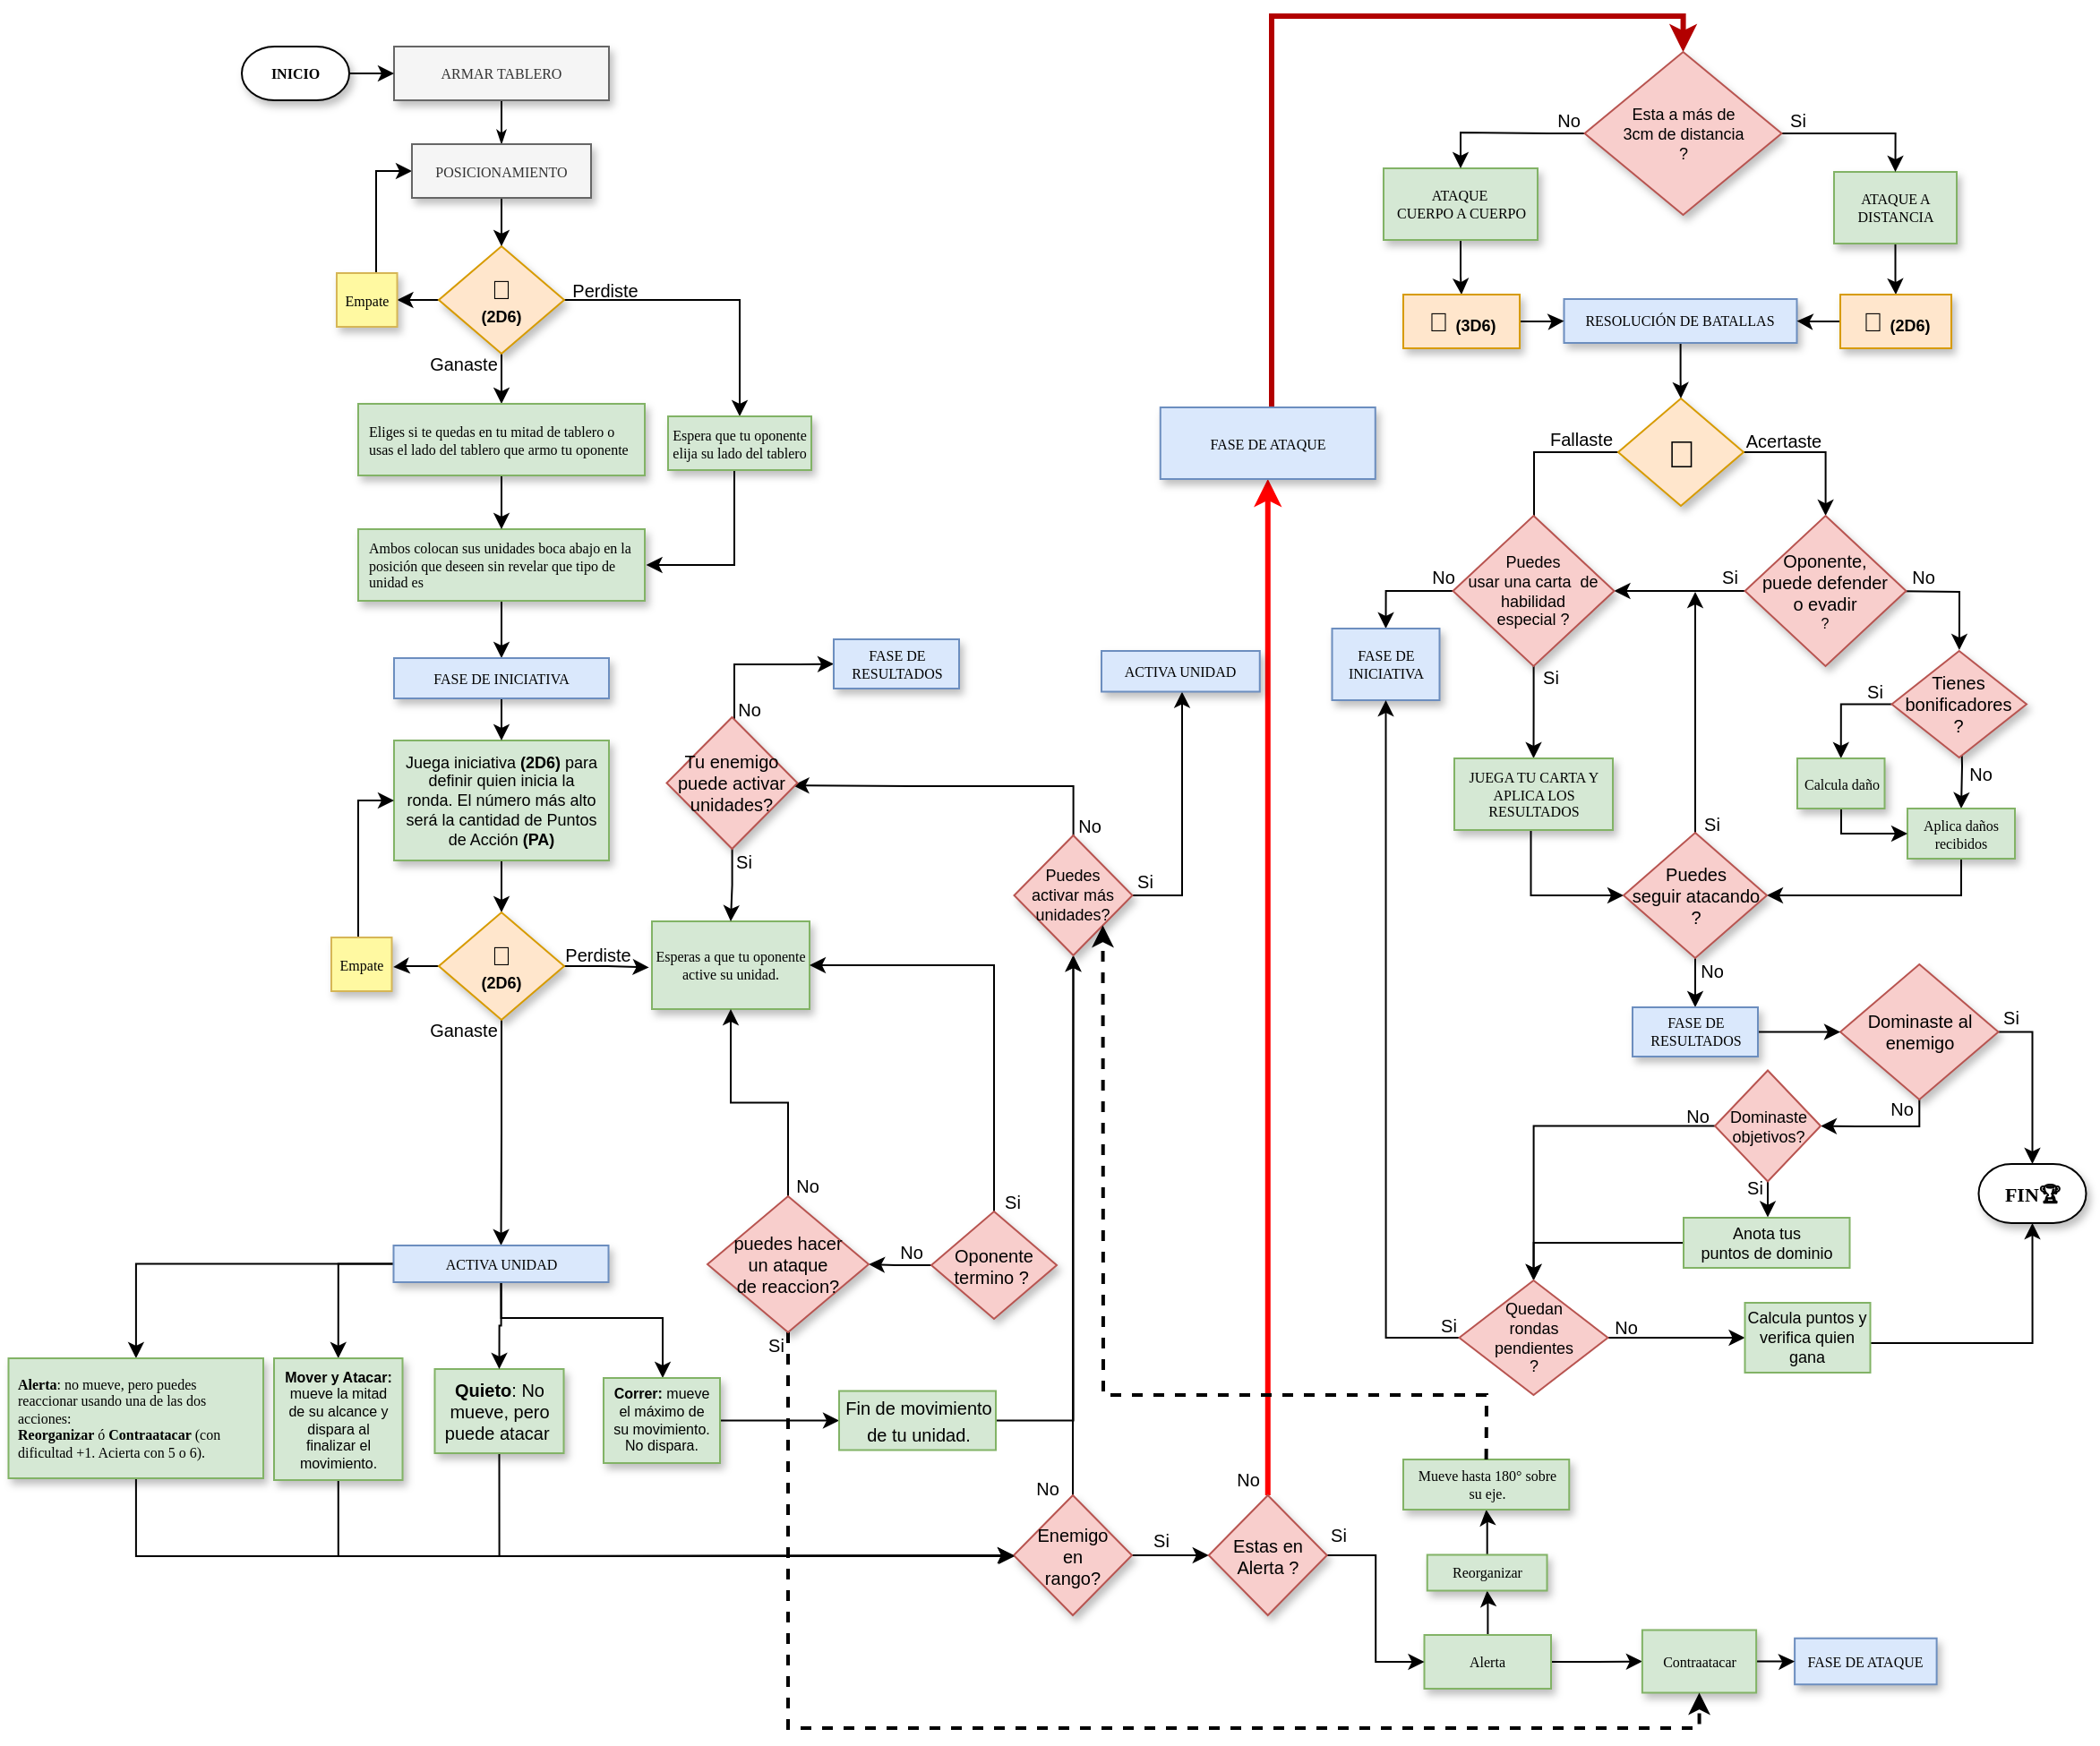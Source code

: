 <mxfile version="20.8.16" type="device"><diagram name="Page-1" id="edf60f1a-56cd-e834-aa8a-f176f3a09ee4"><mxGraphModel dx="2026" dy="487" grid="1" gridSize="10" guides="1" tooltips="1" connect="1" arrows="1" fold="1" page="1" pageScale="1" pageWidth="1100" pageHeight="850" background="none" math="0" shadow="0"><root><mxCell id="0"/><mxCell id="1" parent="0"/><mxCell id="60e70716793133e9-32" style="edgeStyle=orthogonalEdgeStyle;rounded=0;html=1;labelBackgroundColor=none;startSize=5;endArrow=classicThin;endFill=1;endSize=5;jettySize=auto;orthogonalLoop=1;strokeWidth=1;fontFamily=Verdana;fontSize=8;verticalAlign=middle;fontColor=#000000;" parent="1" source="60e70716793133e9-4" target="UdlYi7JyEkOIrpTKSbjD-137" edge="1"><mxGeometry relative="1" as="geometry"/></mxCell><mxCell id="60e70716793133e9-4" value="ARMAR TABLERO" style="rounded=0;whiteSpace=wrap;html=1;shadow=1;labelBackgroundColor=none;strokeWidth=1;fontFamily=Verdana;fontSize=8;align=center;verticalAlign=middle;fontStyle=0;fillColor=#f5f5f5;fontColor=#333333;strokeColor=#666666;" parent="1" vertex="1"><mxGeometry x="120" y="67" width="120" height="30" as="geometry"/></mxCell><mxCell id="UdlYi7JyEkOIrpTKSbjD-140" style="edgeStyle=orthogonalEdgeStyle;rounded=0;orthogonalLoop=1;jettySize=auto;html=1;entryX=1;entryY=0.5;entryDx=0;entryDy=0;fontSize=21;fontColor=#000000;" parent="1" source="60e70716793133e9-5" target="UdlYi7JyEkOIrpTKSbjD-135" edge="1"><mxGeometry relative="1" as="geometry"/></mxCell><mxCell id="W-5P4WdyrkdtYQnGNq4X-57" style="edgeStyle=orthogonalEdgeStyle;rounded=0;orthogonalLoop=1;jettySize=auto;html=1;strokeWidth=1;fontSize=9;" parent="1" source="60e70716793133e9-5" target="W-5P4WdyrkdtYQnGNq4X-56" edge="1"><mxGeometry relative="1" as="geometry"/></mxCell><mxCell id="W-5P4WdyrkdtYQnGNq4X-59" style="edgeStyle=orthogonalEdgeStyle;rounded=0;orthogonalLoop=1;jettySize=auto;html=1;strokeWidth=1;fontSize=9;" parent="1" source="60e70716793133e9-5" target="UdlYi7JyEkOIrpTKSbjD-30" edge="1"><mxGeometry relative="1" as="geometry"/></mxCell><mxCell id="60e70716793133e9-5" value="&lt;span id=&quot;docs-internal-guid-00a22da4-7fff-7933-5c5c-f020b387a3e6&quot;&gt;&lt;span style=&quot;font-family: Arial; background-color: transparent; font-variant-numeric: normal; font-variant-east-asian: normal; vertical-align: baseline;&quot;&gt;&lt;span style=&quot;font-size: 11pt;&quot;&gt;🎲&lt;/span&gt;&lt;br&gt;&lt;font style=&quot;font-size: 9px;&quot;&gt;&lt;b&gt;(2D6)&lt;/b&gt;&lt;/font&gt;&lt;br&gt;&lt;/span&gt;&lt;/span&gt;" style="rhombus;whiteSpace=wrap;html=1;rounded=0;shadow=1;labelBackgroundColor=none;strokeWidth=1;fontFamily=Verdana;fontSize=8;align=center;verticalAlign=middle;fillColor=#ffe6cc;strokeColor=#d79b00;" parent="1" vertex="1"><mxGeometry x="145" y="178.5" width="70" height="60" as="geometry"/></mxCell><mxCell id="W-5P4WdyrkdtYQnGNq4X-55" style="edgeStyle=orthogonalEdgeStyle;rounded=0;orthogonalLoop=1;jettySize=auto;html=1;entryX=0.5;entryY=0;entryDx=0;entryDy=0;strokeWidth=1;fontSize=9;" parent="1" source="60e70716793133e9-11" target="UdlYi7JyEkOIrpTKSbjD-72" edge="1"><mxGeometry relative="1" as="geometry"/></mxCell><mxCell id="60e70716793133e9-11" value="Ambos colocan sus unidades boca abajo en la posición que deseen sin revelar que tipo de unidad es" style="whiteSpace=wrap;html=1;rounded=0;shadow=1;labelBackgroundColor=none;strokeWidth=1;fontFamily=Verdana;fontSize=8;align=left;spacing=6;verticalAlign=middle;fillColor=#d5e8d4;strokeColor=#82b366;" parent="1" vertex="1"><mxGeometry x="100" y="336.5" width="160" height="40" as="geometry"/></mxCell><mxCell id="UdlYi7JyEkOIrpTKSbjD-5" style="edgeStyle=orthogonalEdgeStyle;rounded=0;orthogonalLoop=1;jettySize=auto;html=1;entryX=0.5;entryY=0;entryDx=0;entryDy=0;fontSize=15;verticalAlign=middle;fontColor=#000000;" parent="1" source="60e70716793133e9-13" target="UdlYi7JyEkOIrpTKSbjD-4" edge="1"><mxGeometry relative="1" as="geometry"/></mxCell><mxCell id="60e70716793133e9-13" value="&lt;div style=&quot;&quot;&gt;&lt;span style=&quot;background-color: initial; font-size: 9px; font-family: Arial;&quot;&gt;Juega iniciativa&amp;nbsp;&lt;/span&gt;&lt;span style=&quot;background-color: initial; font-size: 9px; font-family: Arial;&quot;&gt;&lt;b&gt;(2D6)&lt;/b&gt;&lt;/span&gt;&lt;span style=&quot;background-color: initial; font-size: 9px; font-family: Arial;&quot;&gt;&amp;nbsp;para definir quien inicia la ronda.&amp;nbsp;&lt;/span&gt;&lt;span style=&quot;background-color: initial; font-size: 9px;&quot; id=&quot;docs-internal-guid-b294e9bf-7fff-32c9-35e4-3c555b2e8010&quot;&gt;&lt;span style=&quot;font-family: Arial; background-color: transparent; font-variant-numeric: normal; font-variant-east-asian: normal; vertical-align: baseline;&quot;&gt;El número más alto será la cantidad de Puntos de Acción&amp;nbsp;&lt;/span&gt;&lt;span style=&quot;font-family: Arial; background-color: transparent; font-weight: 700; font-variant-numeric: normal; font-variant-east-asian: normal; vertical-align: baseline;&quot;&gt;(PA)&lt;/span&gt;&lt;/span&gt;&lt;br&gt;&lt;/div&gt;" style="whiteSpace=wrap;html=1;rounded=0;shadow=1;labelBackgroundColor=none;strokeWidth=1;fontFamily=Verdana;fontSize=8;align=center;verticalAlign=middle;fillColor=#d5e8d4;strokeColor=#82b366;" parent="1" vertex="1"><mxGeometry x="120" y="454.5" width="120" height="67" as="geometry"/></mxCell><mxCell id="UdlYi7JyEkOIrpTKSbjD-7" style="edgeStyle=orthogonalEdgeStyle;rounded=0;orthogonalLoop=1;jettySize=auto;html=1;fontSize=10;entryX=0.5;entryY=0;entryDx=0;entryDy=0;verticalAlign=middle;fontColor=#000000;" parent="1" source="UdlYi7JyEkOIrpTKSbjD-4" target="UdlYi7JyEkOIrpTKSbjD-8" edge="1"><mxGeometry relative="1" as="geometry"><mxPoint x="210" y="630.5" as="targetPoint"/></mxGeometry></mxCell><mxCell id="UdlYi7JyEkOIrpTKSbjD-10" style="edgeStyle=orthogonalEdgeStyle;rounded=0;orthogonalLoop=1;jettySize=auto;html=1;entryX=-0.019;entryY=0.525;entryDx=0;entryDy=0;entryPerimeter=0;fontSize=10;verticalAlign=middle;fontColor=#000000;" parent="1" source="UdlYi7JyEkOIrpTKSbjD-4" target="UdlYi7JyEkOIrpTKSbjD-9" edge="1"><mxGeometry relative="1" as="geometry"/></mxCell><mxCell id="UdlYi7JyEkOIrpTKSbjD-144" style="edgeStyle=orthogonalEdgeStyle;rounded=0;orthogonalLoop=1;jettySize=auto;html=1;entryX=1.025;entryY=0.55;entryDx=0;entryDy=0;entryPerimeter=0;fontSize=21;fontColor=#000000;" parent="1" source="UdlYi7JyEkOIrpTKSbjD-4" target="UdlYi7JyEkOIrpTKSbjD-143" edge="1"><mxGeometry relative="1" as="geometry"/></mxCell><mxCell id="UdlYi7JyEkOIrpTKSbjD-4" value="&lt;span id=&quot;docs-internal-guid-00a22da4-7fff-7933-5c5c-f020b387a3e6&quot;&gt;&lt;span style=&quot;font-family: Arial; background-color: transparent; font-variant-numeric: normal; font-variant-east-asian: normal; vertical-align: baseline;&quot;&gt;&lt;span style=&quot;font-size: 11pt;&quot;&gt;🎲&lt;/span&gt;&lt;br&gt;&lt;font style=&quot;font-size: 9px;&quot;&gt;&lt;b&gt;(2D6)&lt;/b&gt;&lt;/font&gt;&lt;br&gt;&lt;/span&gt;&lt;/span&gt;" style="rhombus;whiteSpace=wrap;html=1;rounded=0;shadow=1;labelBackgroundColor=none;strokeWidth=1;fontFamily=Verdana;fontSize=8;align=center;verticalAlign=middle;fillColor=#ffe6cc;strokeColor=#d79b00;" parent="1" vertex="1"><mxGeometry x="145" y="550.5" width="70" height="60" as="geometry"/></mxCell><mxCell id="W-5P4WdyrkdtYQnGNq4X-66" style="edgeStyle=orthogonalEdgeStyle;rounded=0;orthogonalLoop=1;jettySize=auto;html=1;entryX=0;entryY=0.5;entryDx=0;entryDy=0;strokeWidth=1;fontSize=9;exitX=0.5;exitY=1;exitDx=0;exitDy=0;" parent="1" source="UdlYi7JyEkOIrpTKSbjD-6" target="UdlYi7JyEkOIrpTKSbjD-24" edge="1"><mxGeometry relative="1" as="geometry"><Array as="points"><mxPoint x="169" y="910"/><mxPoint x="520" y="910"/></Array></mxGeometry></mxCell><mxCell id="UdlYi7JyEkOIrpTKSbjD-6" value="&lt;span style=&quot;font-size: 10px;&quot; id=&quot;docs-internal-guid-9e6bb621-7fff-a590-13de-e80916ac341c&quot;&gt;&lt;span style=&quot;background-color: transparent; font-family: Arial;&quot;&gt;&lt;b&gt;Quieto&lt;/b&gt;: No mueve, pero puede atacar&amp;nbsp;&lt;br&gt;&lt;/span&gt;&lt;/span&gt;" style="whiteSpace=wrap;html=1;rounded=0;shadow=1;labelBackgroundColor=none;strokeWidth=1;fontFamily=Verdana;fontSize=8;align=center;spacing=6;verticalAlign=middle;fillColor=#d5e8d4;strokeColor=#82b366;" parent="1" vertex="1"><mxGeometry x="142.75" y="805.5" width="72" height="47" as="geometry"/></mxCell><mxCell id="W-5P4WdyrkdtYQnGNq4X-4" style="edgeStyle=orthogonalEdgeStyle;rounded=0;orthogonalLoop=1;jettySize=auto;html=1;entryX=0.5;entryY=0;entryDx=0;entryDy=0;exitX=0;exitY=0.5;exitDx=0;exitDy=0;" parent="1" source="UdlYi7JyEkOIrpTKSbjD-8" target="W-5P4WdyrkdtYQnGNq4X-2" edge="1"><mxGeometry relative="1" as="geometry"><Array as="points"><mxPoint x="88.75" y="746.5"/></Array></mxGeometry></mxCell><mxCell id="W-5P4WdyrkdtYQnGNq4X-51" style="edgeStyle=orthogonalEdgeStyle;rounded=0;orthogonalLoop=1;jettySize=auto;html=1;strokeWidth=1;fontSize=9;entryX=0.5;entryY=0;entryDx=0;entryDy=0;exitX=0.5;exitY=1;exitDx=0;exitDy=0;" parent="1" source="UdlYi7JyEkOIrpTKSbjD-8" target="W-5P4WdyrkdtYQnGNq4X-3" edge="1"><mxGeometry relative="1" as="geometry"><Array as="points"><mxPoint x="180" y="777"/><mxPoint x="270" y="777"/><mxPoint x="270" y="811"/></Array></mxGeometry></mxCell><mxCell id="UhXcMnOYypPWpLUyw8j5-2" style="edgeStyle=orthogonalEdgeStyle;rounded=0;orthogonalLoop=1;jettySize=auto;html=1;" edge="1" parent="1" source="UdlYi7JyEkOIrpTKSbjD-8" target="UhXcMnOYypPWpLUyw8j5-1"><mxGeometry relative="1" as="geometry"/></mxCell><mxCell id="UhXcMnOYypPWpLUyw8j5-54" style="edgeStyle=orthogonalEdgeStyle;rounded=0;orthogonalLoop=1;jettySize=auto;html=1;entryX=0.5;entryY=0;entryDx=0;entryDy=0;shadow=0;strokeColor=#000000;strokeWidth=1;startArrow=none;startFill=0;endArrow=classic;endFill=1;" edge="1" parent="1" source="UdlYi7JyEkOIrpTKSbjD-8" target="UdlYi7JyEkOIrpTKSbjD-6"><mxGeometry relative="1" as="geometry"/></mxCell><mxCell id="UdlYi7JyEkOIrpTKSbjD-8" value="ACTIVA UNIDAD" style="whiteSpace=wrap;html=1;rounded=0;shadow=1;labelBackgroundColor=none;strokeWidth=1;fontFamily=Verdana;fontSize=8;align=center;verticalAlign=middle;fillColor=#dae8fc;strokeColor=#6c8ebf;" parent="1" vertex="1"><mxGeometry x="119.75" y="736.5" width="120" height="20.5" as="geometry"/></mxCell><mxCell id="UdlYi7JyEkOIrpTKSbjD-9" value="Esperas a que tu oponente active su unidad." style="whiteSpace=wrap;html=1;rounded=0;shadow=1;labelBackgroundColor=none;strokeWidth=1;fontFamily=Verdana;fontSize=8;align=center;verticalAlign=middle;fillColor=#d5e8d4;strokeColor=#82b366;" parent="1" vertex="1"><mxGeometry x="264" y="555.5" width="88" height="49" as="geometry"/></mxCell><mxCell id="UhXcMnOYypPWpLUyw8j5-24" style="edgeStyle=orthogonalEdgeStyle;rounded=0;orthogonalLoop=1;jettySize=auto;html=1;entryX=1;entryY=0.5;entryDx=0;entryDy=0;" edge="1" parent="1" source="UdlYi7JyEkOIrpTKSbjD-12" target="UhXcMnOYypPWpLUyw8j5-28"><mxGeometry relative="1" as="geometry"><mxPoint x="388.75" y="748" as="targetPoint"/></mxGeometry></mxCell><mxCell id="UhXcMnOYypPWpLUyw8j5-31" style="edgeStyle=orthogonalEdgeStyle;rounded=0;orthogonalLoop=1;jettySize=auto;html=1;entryX=1;entryY=0.5;entryDx=0;entryDy=0;" edge="1" parent="1" source="UdlYi7JyEkOIrpTKSbjD-12" target="UdlYi7JyEkOIrpTKSbjD-9"><mxGeometry relative="1" as="geometry"><Array as="points"><mxPoint x="455" y="580"/></Array></mxGeometry></mxCell><mxCell id="UdlYi7JyEkOIrpTKSbjD-12" value="&lt;span id=&quot;docs-internal-guid-00a22da4-7fff-7933-5c5c-f020b387a3e6&quot;&gt;&lt;span style=&quot;font-family: Arial; background-color: transparent; font-variant-numeric: normal; font-variant-east-asian: normal; vertical-align: baseline;&quot;&gt;&lt;font style=&quot;font-size: 10px;&quot;&gt;Oponente termino ?&amp;nbsp;&lt;/font&gt;&lt;br&gt;&lt;/span&gt;&lt;/span&gt;" style="rhombus;whiteSpace=wrap;html=1;rounded=0;shadow=1;labelBackgroundColor=none;strokeWidth=1;fontFamily=Verdana;fontSize=8;align=center;verticalAlign=middle;fillColor=#f8cecc;strokeColor=#b85450;" parent="1" vertex="1"><mxGeometry x="420" y="717.5" width="70" height="60" as="geometry"/></mxCell><mxCell id="UdlYi7JyEkOIrpTKSbjD-16" value="Si" style="text;html=1;strokeColor=none;fillColor=none;align=center;verticalAlign=middle;whiteSpace=wrap;rounded=0;fontSize=10;fontColor=#000000;" parent="1" vertex="1"><mxGeometry x="456" y="701.75" width="19" height="20.5" as="geometry"/></mxCell><mxCell id="UdlYi7JyEkOIrpTKSbjD-116" style="edgeStyle=orthogonalEdgeStyle;rounded=0;orthogonalLoop=1;jettySize=auto;html=1;entryX=0.5;entryY=0;entryDx=0;entryDy=0;fontSize=21;fontColor=#000000;" parent="1" source="UdlYi7JyEkOIrpTKSbjD-18" target="UdlYi7JyEkOIrpTKSbjD-114" edge="1"><mxGeometry relative="1" as="geometry"/></mxCell><mxCell id="UdlYi7JyEkOIrpTKSbjD-18" value="ATAQUE A DISTANCIA" style="whiteSpace=wrap;html=1;rounded=0;shadow=1;labelBackgroundColor=none;strokeWidth=1;fontFamily=Verdana;fontSize=8;align=center;verticalAlign=middle;fillColor=#d5e8d4;strokeColor=#82b366;" parent="1" vertex="1"><mxGeometry x="924" y="137" width="68.5" height="40" as="geometry"/></mxCell><mxCell id="UdlYi7JyEkOIrpTKSbjD-115" style="edgeStyle=orthogonalEdgeStyle;rounded=0;orthogonalLoop=1;jettySize=auto;html=1;entryX=0.5;entryY=0;entryDx=0;entryDy=0;fontSize=21;fontColor=#000000;" parent="1" source="UdlYi7JyEkOIrpTKSbjD-22" target="UdlYi7JyEkOIrpTKSbjD-113" edge="1"><mxGeometry relative="1" as="geometry"/></mxCell><mxCell id="UdlYi7JyEkOIrpTKSbjD-22" value="ATAQUE&amp;nbsp;&lt;br&gt;CUERPO A CUERPO" style="whiteSpace=wrap;html=1;rounded=0;shadow=1;labelBackgroundColor=none;strokeWidth=1;fontFamily=Verdana;fontSize=8;align=center;verticalAlign=middle;fillColor=#d5e8d4;strokeColor=#82b366;" parent="1" vertex="1"><mxGeometry x="672.5" y="135" width="86" height="40" as="geometry"/></mxCell><mxCell id="W-5P4WdyrkdtYQnGNq4X-61" style="edgeStyle=orthogonalEdgeStyle;rounded=0;orthogonalLoop=1;jettySize=auto;html=1;entryX=0.5;entryY=1;entryDx=0;entryDy=0;strokeWidth=3;fontSize=9;strokeColor=#FF0000;" parent="1" source="UhXcMnOYypPWpLUyw8j5-5" target="UdlYi7JyEkOIrpTKSbjD-49" edge="1"><mxGeometry relative="1" as="geometry"/></mxCell><mxCell id="W-5P4WdyrkdtYQnGNq4X-81" style="edgeStyle=orthogonalEdgeStyle;rounded=0;orthogonalLoop=1;jettySize=auto;html=1;entryX=0.5;entryY=1;entryDx=0;entryDy=0;strokeWidth=1;fontSize=9;" parent="1" source="UdlYi7JyEkOIrpTKSbjD-24" target="W-5P4WdyrkdtYQnGNq4X-69" edge="1"><mxGeometry relative="1" as="geometry"/></mxCell><mxCell id="UhXcMnOYypPWpLUyw8j5-37" style="edgeStyle=orthogonalEdgeStyle;rounded=0;orthogonalLoop=1;jettySize=auto;html=1;entryX=0;entryY=0.5;entryDx=0;entryDy=0;" edge="1" parent="1" source="UdlYi7JyEkOIrpTKSbjD-24" target="UhXcMnOYypPWpLUyw8j5-5"><mxGeometry relative="1" as="geometry"/></mxCell><mxCell id="UdlYi7JyEkOIrpTKSbjD-24" value="&lt;span id=&quot;docs-internal-guid-00a22da4-7fff-7933-5c5c-f020b387a3e6&quot;&gt;&lt;span style=&quot;font-family: Arial; background-color: transparent; font-variant-numeric: normal; font-variant-east-asian: normal; vertical-align: baseline;&quot;&gt;&lt;span style=&quot;font-size: 10px;&quot;&gt;Enemigo&lt;br&gt;en &lt;br&gt;rango?&lt;/span&gt;&lt;br&gt;&lt;/span&gt;&lt;/span&gt;" style="rhombus;whiteSpace=wrap;html=1;rounded=0;shadow=1;labelBackgroundColor=none;strokeWidth=1;fontFamily=Verdana;fontSize=8;align=center;verticalAlign=middle;fillColor=#f8cecc;strokeColor=#b85450;" parent="1" vertex="1"><mxGeometry x="466" y="876" width="66" height="67" as="geometry"/></mxCell><mxCell id="UdlYi7JyEkOIrpTKSbjD-28" value="Ganaste" style="text;html=1;strokeColor=none;fillColor=none;align=center;verticalAlign=middle;whiteSpace=wrap;rounded=0;fontSize=10;fontColor=#000000;" parent="1" vertex="1"><mxGeometry x="150" y="228.5" width="18" height="30" as="geometry"/></mxCell><mxCell id="UdlYi7JyEkOIrpTKSbjD-29" value="Perdiste" style="text;html=1;strokeColor=none;fillColor=none;align=center;verticalAlign=middle;whiteSpace=wrap;rounded=0;fontSize=10;fontColor=#000000;" parent="1" vertex="1"><mxGeometry x="225" y="558.5" width="18" height="30" as="geometry"/></mxCell><mxCell id="UdlYi7JyEkOIrpTKSbjD-32" style="edgeStyle=orthogonalEdgeStyle;rounded=0;orthogonalLoop=1;jettySize=auto;html=1;entryX=1.005;entryY=0.5;entryDx=0;entryDy=0;entryPerimeter=0;fontSize=10;fontColor=#000000;" parent="1" source="UdlYi7JyEkOIrpTKSbjD-30" target="60e70716793133e9-11" edge="1"><mxGeometry relative="1" as="geometry"><Array as="points"><mxPoint x="310" y="357"/></Array></mxGeometry></mxCell><mxCell id="UdlYi7JyEkOIrpTKSbjD-30" value="Espera que tu oponente elija su lado del tablero" style="rounded=0;whiteSpace=wrap;html=1;shadow=1;labelBackgroundColor=none;strokeWidth=1;fontFamily=Verdana;fontSize=8;align=center;verticalAlign=middle;fillColor=#d5e8d4;strokeColor=#82b366;" parent="1" vertex="1"><mxGeometry x="273" y="273.5" width="80" height="30" as="geometry"/></mxCell><mxCell id="UdlYi7JyEkOIrpTKSbjD-42" value="Ganaste" style="text;html=1;strokeColor=none;fillColor=none;align=center;verticalAlign=middle;whiteSpace=wrap;rounded=0;fontSize=10;fontColor=#000000;" parent="1" vertex="1"><mxGeometry x="150" y="600.5" width="18" height="30" as="geometry"/></mxCell><mxCell id="W-5P4WdyrkdtYQnGNq4X-78" style="edgeStyle=orthogonalEdgeStyle;rounded=0;orthogonalLoop=1;jettySize=auto;html=1;entryX=0.5;entryY=0;entryDx=0;entryDy=0;strokeWidth=3;fontSize=9;fillColor=#e51400;strokeColor=#B20000;" parent="1" source="UdlYi7JyEkOIrpTKSbjD-49" target="UdlYi7JyEkOIrpTKSbjD-53" edge="1"><mxGeometry relative="1" as="geometry"><Array as="points"><mxPoint x="610" y="50"/><mxPoint x="840" y="50"/></Array></mxGeometry></mxCell><mxCell id="UdlYi7JyEkOIrpTKSbjD-49" value="FASE DE ATAQUE" style="whiteSpace=wrap;html=1;rounded=0;shadow=1;labelBackgroundColor=none;strokeWidth=1;fontFamily=Verdana;fontSize=8;align=center;verticalAlign=middle;fillColor=#dae8fc;strokeColor=#6c8ebf;" parent="1" vertex="1"><mxGeometry x="547.88" y="268.5" width="120" height="40" as="geometry"/></mxCell><mxCell id="UdlYi7JyEkOIrpTKSbjD-50" value="&lt;font style=&quot;font-size: 11px;&quot;&gt;&lt;font style=&quot;font-size: 11px;&quot;&gt;FIN&lt;/font&gt;&lt;span style=&quot;background-color: transparent; font-family: &amp;quot;Helvetica Neue&amp;quot;, Helvetica, Arial, sans-serif; text-align: start;&quot;&gt;🏆&lt;/span&gt;&lt;/font&gt;" style="strokeWidth=1;html=1;shape=mxgraph.flowchart.terminator;whiteSpace=wrap;rounded=0;shadow=1;labelBackgroundColor=none;fontFamily=Verdana;fontSize=8;align=center;verticalAlign=middle;fontStyle=1" parent="1" vertex="1"><mxGeometry x="1004.75" y="691" width="60" height="33" as="geometry"/></mxCell><mxCell id="UdlYi7JyEkOIrpTKSbjD-58" style="edgeStyle=orthogonalEdgeStyle;rounded=0;orthogonalLoop=1;jettySize=auto;html=1;entryX=0.5;entryY=0;entryDx=0;entryDy=0;fontSize=10;fontColor=#000000;" parent="1" source="UdlYi7JyEkOIrpTKSbjD-53" target="UdlYi7JyEkOIrpTKSbjD-22" edge="1"><mxGeometry relative="1" as="geometry"/></mxCell><mxCell id="UdlYi7JyEkOIrpTKSbjD-59" style="edgeStyle=orthogonalEdgeStyle;rounded=0;orthogonalLoop=1;jettySize=auto;html=1;entryX=0.5;entryY=0;entryDx=0;entryDy=0;fontSize=10;fontColor=#000000;" parent="1" source="UdlYi7JyEkOIrpTKSbjD-53" target="UdlYi7JyEkOIrpTKSbjD-18" edge="1"><mxGeometry relative="1" as="geometry"/></mxCell><mxCell id="UdlYi7JyEkOIrpTKSbjD-53" value="&lt;span style=&quot;font-size: 9px;&quot; id=&quot;docs-internal-guid-00a22da4-7fff-7933-5c5c-f020b387a3e6&quot;&gt;&lt;span style=&quot;font-family: Arial; background-color: transparent; font-variant-numeric: normal; font-variant-east-asian: normal; vertical-align: baseline;&quot;&gt;&lt;span style=&quot;&quot;&gt;Esta a más de &lt;br&gt;3cm de distancia&lt;br&gt;&lt;/span&gt;?&lt;br&gt;&lt;/span&gt;&lt;/span&gt;" style="rhombus;whiteSpace=wrap;html=1;rounded=0;shadow=1;labelBackgroundColor=none;strokeWidth=1;fontFamily=Verdana;fontSize=8;align=center;verticalAlign=middle;fillColor=#f8cecc;strokeColor=#b85450;" parent="1" vertex="1"><mxGeometry x="784.75" y="70" width="110" height="91" as="geometry"/></mxCell><mxCell id="UdlYi7JyEkOIrpTKSbjD-108" style="edgeStyle=orthogonalEdgeStyle;rounded=0;orthogonalLoop=1;jettySize=auto;html=1;fontSize=10;fontColor=#000000;" parent="1" source="UdlYi7JyEkOIrpTKSbjD-60" target="UdlYi7JyEkOIrpTKSbjD-62" edge="1"><mxGeometry relative="1" as="geometry"/></mxCell><mxCell id="UdlYi7JyEkOIrpTKSbjD-120" style="edgeStyle=orthogonalEdgeStyle;rounded=0;orthogonalLoop=1;jettySize=auto;html=1;entryX=0.5;entryY=0;entryDx=0;entryDy=0;fontSize=21;fontColor=#000000;" parent="1" source="UdlYi7JyEkOIrpTKSbjD-60" target="UdlYi7JyEkOIrpTKSbjD-68" edge="1"><mxGeometry relative="1" as="geometry"><Array as="points"><mxPoint x="756.5" y="293.5"/><mxPoint x="756.5" y="338.5"/></Array></mxGeometry></mxCell><mxCell id="UdlYi7JyEkOIrpTKSbjD-60" value="&lt;span id=&quot;docs-internal-guid-00a22da4-7fff-7933-5c5c-f020b387a3e6&quot;&gt;&lt;span style=&quot;font-family: Arial; background-color: transparent; font-variant-numeric: normal; font-variant-east-asian: normal; vertical-align: baseline;&quot;&gt;&lt;font style=&quot;font-size: 21px;&quot;&gt;🎲&lt;/font&gt;&lt;br&gt;&lt;/span&gt;&lt;/span&gt;" style="rhombus;whiteSpace=wrap;html=1;rounded=0;shadow=1;labelBackgroundColor=none;strokeWidth=1;fontFamily=Verdana;fontSize=8;align=center;verticalAlign=middle;fillColor=#ffe6cc;strokeColor=#d79b00;" parent="1" vertex="1"><mxGeometry x="803.5" y="263.5" width="70" height="60" as="geometry"/></mxCell><mxCell id="UdlYi7JyEkOIrpTKSbjD-93" style="edgeStyle=orthogonalEdgeStyle;rounded=0;orthogonalLoop=1;jettySize=auto;html=1;fontSize=10;fontColor=#000000;" parent="1" source="UdlYi7JyEkOIrpTKSbjD-62" target="UdlYi7JyEkOIrpTKSbjD-68" edge="1"><mxGeometry relative="1" as="geometry"/></mxCell><mxCell id="UdlYi7JyEkOIrpTKSbjD-126" style="edgeStyle=orthogonalEdgeStyle;rounded=0;orthogonalLoop=1;jettySize=auto;html=1;entryX=0.501;entryY=-0.008;entryDx=0;entryDy=0;entryPerimeter=0;fontSize=21;fontColor=#000000;" parent="1" target="UdlYi7JyEkOIrpTKSbjD-121" edge="1"><mxGeometry relative="1" as="geometry"><mxPoint x="951.25" y="371.0" as="sourcePoint"/></mxGeometry></mxCell><mxCell id="UdlYi7JyEkOIrpTKSbjD-62" value="&lt;span id=&quot;docs-internal-guid-00a22da4-7fff-7933-5c5c-f020b387a3e6&quot;&gt;&lt;span style=&quot;font-family: Arial; background-color: transparent; font-variant-numeric: normal; font-variant-east-asian: normal; vertical-align: baseline;&quot;&gt;&lt;font size=&quot;1&quot;&gt;Oponente,&lt;br&gt;puede defender &lt;br&gt;o evadir&lt;br&gt;&lt;/font&gt;?&lt;br&gt;&lt;/span&gt;&lt;/span&gt;" style="rhombus;whiteSpace=wrap;html=1;rounded=0;shadow=1;labelBackgroundColor=none;strokeWidth=1;fontFamily=Verdana;fontSize=8;align=center;verticalAlign=middle;fillColor=#f8cecc;strokeColor=#b85450;" parent="1" vertex="1"><mxGeometry x="874.25" y="329" width="90" height="84" as="geometry"/></mxCell><mxCell id="UdlYi7JyEkOIrpTKSbjD-64" value="Acertaste" style="text;html=1;strokeColor=none;fillColor=none;align=center;verticalAlign=middle;whiteSpace=wrap;rounded=0;fontSize=10;fontColor=#000000;" parent="1" vertex="1"><mxGeometry x="874.5" y="282.5" width="42" height="9" as="geometry"/></mxCell><mxCell id="UdlYi7JyEkOIrpTKSbjD-65" value="Perdiste" style="text;html=1;strokeColor=none;fillColor=none;align=center;verticalAlign=middle;whiteSpace=wrap;rounded=0;fontSize=10;fontColor=#000000;" parent="1" vertex="1"><mxGeometry x="229" y="187.5" width="18" height="30" as="geometry"/></mxCell><mxCell id="UdlYi7JyEkOIrpTKSbjD-66" value="Fallaste" style="text;html=1;strokeColor=none;fillColor=none;align=center;verticalAlign=middle;whiteSpace=wrap;rounded=0;fontSize=10;fontColor=#000000;" parent="1" vertex="1"><mxGeometry x="762.25" y="279.5" width="42" height="13" as="geometry"/></mxCell><mxCell id="UdlYi7JyEkOIrpTKSbjD-100" style="edgeStyle=orthogonalEdgeStyle;rounded=0;orthogonalLoop=1;jettySize=auto;html=1;entryX=0.5;entryY=0;entryDx=0;entryDy=0;fontSize=10;fontColor=#000000;" parent="1" source="UdlYi7JyEkOIrpTKSbjD-68" target="UdlYi7JyEkOIrpTKSbjD-77" edge="1"><mxGeometry relative="1" as="geometry"/></mxCell><mxCell id="W-5P4WdyrkdtYQnGNq4X-39" style="edgeStyle=orthogonalEdgeStyle;rounded=0;orthogonalLoop=1;jettySize=auto;html=1;strokeWidth=1;fontSize=9;" parent="1" source="UdlYi7JyEkOIrpTKSbjD-68" target="UdlYi7JyEkOIrpTKSbjD-78" edge="1"><mxGeometry relative="1" as="geometry"/></mxCell><mxCell id="UdlYi7JyEkOIrpTKSbjD-68" value="&lt;span id=&quot;docs-internal-guid-00a22da4-7fff-7933-5c5c-f020b387a3e6&quot;&gt;&lt;span style=&quot;font-family: Arial; background-color: transparent; font-variant-numeric: normal; font-variant-east-asian: normal; vertical-align: baseline; font-size: 9px;&quot;&gt;&lt;font style=&quot;font-size: 9px;&quot;&gt;Puedes &lt;br&gt;usar una carta&amp;nbsp; de habilidad &lt;br&gt;especial ?&lt;/font&gt;&lt;br&gt;&lt;/span&gt;&lt;/span&gt;" style="rhombus;whiteSpace=wrap;html=1;rounded=0;shadow=1;labelBackgroundColor=none;strokeWidth=1;fontFamily=Verdana;fontSize=8;align=center;verticalAlign=middle;fillColor=#f8cecc;strokeColor=#b85450;" parent="1" vertex="1"><mxGeometry x="711.25" y="329" width="90" height="84" as="geometry"/></mxCell><mxCell id="UdlYi7JyEkOIrpTKSbjD-75" style="edgeStyle=orthogonalEdgeStyle;rounded=0;orthogonalLoop=1;jettySize=auto;html=1;entryX=0.5;entryY=0;entryDx=0;entryDy=0;fontSize=10;fontColor=#000000;" parent="1" source="UdlYi7JyEkOIrpTKSbjD-72" target="60e70716793133e9-13" edge="1"><mxGeometry relative="1" as="geometry"/></mxCell><mxCell id="UdlYi7JyEkOIrpTKSbjD-72" value="FASE DE INICIATIVA" style="whiteSpace=wrap;html=1;rounded=0;shadow=1;labelBackgroundColor=none;strokeWidth=1;fontFamily=Verdana;fontSize=8;align=center;verticalAlign=middle;fillColor=#dae8fc;strokeColor=#6c8ebf;" parent="1" vertex="1"><mxGeometry x="120" y="408.5" width="120" height="22.5" as="geometry"/></mxCell><mxCell id="UdlYi7JyEkOIrpTKSbjD-77" value="FASE DE INICIATIVA" style="whiteSpace=wrap;html=1;rounded=0;shadow=1;labelBackgroundColor=none;strokeWidth=1;fontFamily=Verdana;fontSize=8;align=center;verticalAlign=middle;fillColor=#dae8fc;strokeColor=#6c8ebf;" parent="1" vertex="1"><mxGeometry x="643.75" y="392" width="60" height="40" as="geometry"/></mxCell><mxCell id="W-5P4WdyrkdtYQnGNq4X-40" style="edgeStyle=orthogonalEdgeStyle;rounded=0;orthogonalLoop=1;jettySize=auto;html=1;entryX=0;entryY=0.5;entryDx=0;entryDy=0;strokeWidth=1;fontSize=9;" parent="1" source="UdlYi7JyEkOIrpTKSbjD-78" target="UdlYi7JyEkOIrpTKSbjD-156" edge="1"><mxGeometry relative="1" as="geometry"><Array as="points"><mxPoint x="754.75" y="541"/></Array></mxGeometry></mxCell><mxCell id="UdlYi7JyEkOIrpTKSbjD-78" value="JUEGA TU CARTA Y APLICA LOS RESULTADOS" style="whiteSpace=wrap;html=1;rounded=0;shadow=1;labelBackgroundColor=none;strokeWidth=1;fontFamily=Verdana;fontSize=8;align=center;verticalAlign=middle;fillColor=#d5e8d4;strokeColor=#82b366;" parent="1" vertex="1"><mxGeometry x="712" y="464.5" width="88.5" height="40" as="geometry"/></mxCell><mxCell id="UdlYi7JyEkOIrpTKSbjD-89" value="No" style="text;html=1;strokeColor=none;fillColor=none;align=center;verticalAlign=middle;whiteSpace=wrap;rounded=0;fontSize=10;fontColor=#000000;" parent="1" vertex="1"><mxGeometry x="965.25" y="358" width="18" height="10" as="geometry"/></mxCell><mxCell id="UdlYi7JyEkOIrpTKSbjD-90" value="Si" style="text;html=1;strokeColor=none;fillColor=none;align=center;verticalAlign=middle;whiteSpace=wrap;rounded=0;fontSize=10;fontColor=#000000;" parent="1" vertex="1"><mxGeometry x="857.25" y="358" width="18" height="10" as="geometry"/></mxCell><mxCell id="UdlYi7JyEkOIrpTKSbjD-97" value="Si" style="text;html=1;strokeColor=none;fillColor=none;align=center;verticalAlign=middle;whiteSpace=wrap;rounded=0;fontSize=10;fontColor=#000000;" parent="1" vertex="1"><mxGeometry x="756.5" y="414" width="18" height="10" as="geometry"/></mxCell><mxCell id="UdlYi7JyEkOIrpTKSbjD-98" value="No" style="text;html=1;strokeColor=none;fillColor=none;align=center;verticalAlign=middle;whiteSpace=wrap;rounded=0;fontSize=10;fontColor=#000000;" parent="1" vertex="1"><mxGeometry x="696.75" y="357.5" width="18" height="10" as="geometry"/></mxCell><mxCell id="UdlYi7JyEkOIrpTKSbjD-119" style="edgeStyle=orthogonalEdgeStyle;rounded=0;orthogonalLoop=1;jettySize=auto;html=1;fontSize=21;fontColor=#000000;" parent="1" source="UdlYi7JyEkOIrpTKSbjD-111" target="UdlYi7JyEkOIrpTKSbjD-60" edge="1"><mxGeometry relative="1" as="geometry"/></mxCell><mxCell id="UdlYi7JyEkOIrpTKSbjD-111" value="RESOLUCIÓN DE BATALLAS" style="whiteSpace=wrap;html=1;rounded=0;shadow=1;labelBackgroundColor=none;strokeWidth=1;fontFamily=Verdana;fontSize=8;align=center;verticalAlign=middle;fillColor=#dae8fc;strokeColor=#6c8ebf;" parent="1" vertex="1"><mxGeometry x="773.25" y="208" width="130" height="24.5" as="geometry"/></mxCell><mxCell id="UdlYi7JyEkOIrpTKSbjD-117" style="edgeStyle=orthogonalEdgeStyle;rounded=0;orthogonalLoop=1;jettySize=auto;html=1;fontSize=21;fontColor=#000000;" parent="1" source="UdlYi7JyEkOIrpTKSbjD-113" target="UdlYi7JyEkOIrpTKSbjD-111" edge="1"><mxGeometry relative="1" as="geometry"/></mxCell><mxCell id="UdlYi7JyEkOIrpTKSbjD-113" value="&lt;span style=&quot;font-family: Arial; font-size: 11pt;&quot;&gt;🎲&amp;nbsp;&lt;/span&gt;&lt;font style=&quot;font-family: Arial; font-size: 9px;&quot;&gt;&lt;b&gt;(3D6)&lt;/b&gt;&lt;/font&gt;" style="whiteSpace=wrap;html=1;rounded=0;shadow=1;labelBackgroundColor=none;strokeWidth=1;fontFamily=Verdana;fontSize=8;align=center;verticalAlign=middle;fillColor=#ffe6cc;strokeColor=#d79b00;" parent="1" vertex="1"><mxGeometry x="683.5" y="205.5" width="65" height="30" as="geometry"/></mxCell><mxCell id="UdlYi7JyEkOIrpTKSbjD-118" style="edgeStyle=orthogonalEdgeStyle;rounded=0;orthogonalLoop=1;jettySize=auto;html=1;fontSize=21;fontColor=#000000;" parent="1" source="UdlYi7JyEkOIrpTKSbjD-114" target="UdlYi7JyEkOIrpTKSbjD-111" edge="1"><mxGeometry relative="1" as="geometry"/></mxCell><mxCell id="UdlYi7JyEkOIrpTKSbjD-114" value="&lt;span style=&quot;font-family: Arial; font-size: 11pt;&quot;&gt;🎲&amp;nbsp;&lt;/span&gt;&lt;font style=&quot;font-family: Arial; font-size: 9px;&quot;&gt;&lt;b&gt;(2D6)&lt;/b&gt;&lt;/font&gt;" style="whiteSpace=wrap;html=1;rounded=0;shadow=1;labelBackgroundColor=none;strokeWidth=1;fontFamily=Verdana;fontSize=8;align=center;verticalAlign=middle;fillColor=#ffe6cc;strokeColor=#d79b00;" parent="1" vertex="1"><mxGeometry x="927.5" y="205.5" width="62" height="30" as="geometry"/></mxCell><mxCell id="UdlYi7JyEkOIrpTKSbjD-129" style="edgeStyle=orthogonalEdgeStyle;rounded=0;orthogonalLoop=1;jettySize=auto;html=1;fontSize=21;fontColor=#000000;" parent="1" target="UdlYi7JyEkOIrpTKSbjD-127" edge="1"><mxGeometry relative="1" as="geometry"><mxPoint x="994.974" y="443.922" as="sourcePoint"/></mxGeometry></mxCell><mxCell id="UdlYi7JyEkOIrpTKSbjD-131" style="edgeStyle=orthogonalEdgeStyle;rounded=0;orthogonalLoop=1;jettySize=auto;html=1;entryX=0.5;entryY=0;entryDx=0;entryDy=0;fontSize=21;fontColor=#000000;" parent="1" source="UdlYi7JyEkOIrpTKSbjD-121" target="UdlYi7JyEkOIrpTKSbjD-128" edge="1"><mxGeometry relative="1" as="geometry"/></mxCell><mxCell id="UdlYi7JyEkOIrpTKSbjD-121" value="&lt;span id=&quot;docs-internal-guid-00a22da4-7fff-7933-5c5c-f020b387a3e6&quot;&gt;&lt;span style=&quot;font-family: Arial; background-color: transparent; font-variant-numeric: normal; font-variant-east-asian: normal; vertical-align: baseline;&quot;&gt;&lt;font size=&quot;1&quot;&gt;Tienes bonificadores&lt;br&gt;?&lt;/font&gt;&lt;br&gt;&lt;/span&gt;&lt;/span&gt;" style="rhombus;whiteSpace=wrap;html=1;rounded=0;shadow=1;labelBackgroundColor=none;strokeWidth=1;fontFamily=Verdana;fontSize=8;align=center;verticalAlign=middle;fillColor=#f8cecc;strokeColor=#b85450;" parent="1" vertex="1"><mxGeometry x="956.25" y="404.5" width="75.25" height="59.5" as="geometry"/></mxCell><mxCell id="UdlYi7JyEkOIrpTKSbjD-159" style="edgeStyle=orthogonalEdgeStyle;rounded=0;orthogonalLoop=1;jettySize=auto;html=1;entryX=1;entryY=0.5;entryDx=0;entryDy=0;fontSize=21;fontColor=#000000;" parent="1" source="UdlYi7JyEkOIrpTKSbjD-127" target="UdlYi7JyEkOIrpTKSbjD-156" edge="1"><mxGeometry relative="1" as="geometry"><Array as="points"><mxPoint x="994.75" y="541"/><mxPoint x="932.75" y="541"/></Array></mxGeometry></mxCell><mxCell id="UdlYi7JyEkOIrpTKSbjD-127" value="Aplica daños recibidos" style="whiteSpace=wrap;html=1;rounded=0;shadow=1;labelBackgroundColor=none;strokeWidth=1;fontFamily=Verdana;fontSize=8;align=center;verticalAlign=middle;fillColor=#d5e8d4;strokeColor=#82b366;" parent="1" vertex="1"><mxGeometry x="965" y="492.5" width="60" height="28" as="geometry"/></mxCell><mxCell id="UdlYi7JyEkOIrpTKSbjD-149" style="edgeStyle=orthogonalEdgeStyle;rounded=0;orthogonalLoop=1;jettySize=auto;html=1;entryX=0;entryY=0.5;entryDx=0;entryDy=0;fontSize=21;fontColor=#000000;" parent="1" target="UdlYi7JyEkOIrpTKSbjD-127" edge="1"><mxGeometry relative="1" as="geometry"><mxPoint x="927.966" y="473.5" as="sourcePoint"/><Array as="points"><mxPoint x="927.5" y="506.5"/></Array></mxGeometry></mxCell><mxCell id="UdlYi7JyEkOIrpTKSbjD-128" value="Calcula daño" style="whiteSpace=wrap;html=1;rounded=0;shadow=1;labelBackgroundColor=none;strokeWidth=1;fontFamily=Verdana;fontSize=8;align=center;verticalAlign=middle;fillColor=#d5e8d4;strokeColor=#82b366;" parent="1" vertex="1"><mxGeometry x="903.5" y="464.5" width="48.75" height="28" as="geometry"/></mxCell><mxCell id="UdlYi7JyEkOIrpTKSbjD-172" style="edgeStyle=orthogonalEdgeStyle;rounded=0;orthogonalLoop=1;jettySize=auto;html=1;entryX=0;entryY=0.5;entryDx=0;entryDy=0;fontSize=21;fontColor=#000000;" parent="1" source="UdlYi7JyEkOIrpTKSbjD-135" target="UdlYi7JyEkOIrpTKSbjD-137" edge="1"><mxGeometry relative="1" as="geometry"><Array as="points"><mxPoint x="110" y="137"/></Array></mxGeometry></mxCell><mxCell id="UdlYi7JyEkOIrpTKSbjD-135" value="Empate" style="rounded=0;whiteSpace=wrap;html=1;shadow=1;labelBackgroundColor=none;strokeWidth=1;fontFamily=Verdana;fontSize=8;align=center;verticalAlign=middle;fillColor=#FFF9A1;strokeColor=#d6b656;" parent="1" vertex="1"><mxGeometry x="88" y="193.5" width="33.75" height="30" as="geometry"/></mxCell><mxCell id="UdlYi7JyEkOIrpTKSbjD-139" style="edgeStyle=orthogonalEdgeStyle;rounded=0;orthogonalLoop=1;jettySize=auto;html=1;fontSize=21;fontColor=#000000;" parent="1" source="UdlYi7JyEkOIrpTKSbjD-137" target="60e70716793133e9-5" edge="1"><mxGeometry relative="1" as="geometry"/></mxCell><mxCell id="UdlYi7JyEkOIrpTKSbjD-137" value="POSICIONAMIENTO" style="rounded=0;whiteSpace=wrap;html=1;shadow=1;labelBackgroundColor=none;strokeWidth=1;fontFamily=Verdana;fontSize=8;align=center;verticalAlign=middle;fontStyle=0;fillColor=#f5f5f5;fontColor=#333333;strokeColor=#666666;" parent="1" vertex="1"><mxGeometry x="130" y="121.5" width="100" height="30" as="geometry"/></mxCell><mxCell id="UdlYi7JyEkOIrpTKSbjD-145" style="edgeStyle=orthogonalEdgeStyle;rounded=0;orthogonalLoop=1;jettySize=auto;html=1;entryX=0;entryY=0.5;entryDx=0;entryDy=0;fontSize=21;fontColor=#000000;" parent="1" source="UdlYi7JyEkOIrpTKSbjD-143" target="60e70716793133e9-13" edge="1"><mxGeometry relative="1" as="geometry"><Array as="points"><mxPoint x="100" y="488"/></Array></mxGeometry></mxCell><mxCell id="UdlYi7JyEkOIrpTKSbjD-143" value="Empate" style="rounded=0;whiteSpace=wrap;html=1;shadow=1;labelBackgroundColor=none;strokeWidth=1;fontFamily=Verdana;fontSize=8;align=center;verticalAlign=middle;fillColor=#FFF9A1;strokeColor=#d6b656;" parent="1" vertex="1"><mxGeometry x="85" y="564.5" width="33.75" height="30" as="geometry"/></mxCell><mxCell id="UdlYi7JyEkOIrpTKSbjD-150" value="Si" style="text;html=1;strokeColor=none;fillColor=none;align=center;verticalAlign=middle;whiteSpace=wrap;rounded=0;fontSize=10;fontColor=#000000;" parent="1" vertex="1"><mxGeometry x="938.25" y="422" width="18" height="10" as="geometry"/></mxCell><mxCell id="UdlYi7JyEkOIrpTKSbjD-151" value="No" style="text;html=1;strokeColor=none;fillColor=none;align=center;verticalAlign=middle;whiteSpace=wrap;rounded=0;fontSize=10;fontColor=#000000;" parent="1" vertex="1"><mxGeometry x="997" y="466" width="18" height="13.5" as="geometry"/></mxCell><mxCell id="UdlYi7JyEkOIrpTKSbjD-157" style="edgeStyle=orthogonalEdgeStyle;rounded=0;orthogonalLoop=1;jettySize=auto;html=1;fontSize=21;fontColor=#000000;" parent="1" source="UdlYi7JyEkOIrpTKSbjD-156" edge="1"><mxGeometry relative="1" as="geometry"><mxPoint x="846.5" y="371.5" as="targetPoint"/></mxGeometry></mxCell><mxCell id="UdlYi7JyEkOIrpTKSbjD-162" style="edgeStyle=orthogonalEdgeStyle;rounded=0;orthogonalLoop=1;jettySize=auto;html=1;entryX=0.5;entryY=0;entryDx=0;entryDy=0;fontSize=21;fontColor=#000000;" parent="1" source="UdlYi7JyEkOIrpTKSbjD-156" target="UdlYi7JyEkOIrpTKSbjD-161" edge="1"><mxGeometry relative="1" as="geometry"/></mxCell><mxCell id="UdlYi7JyEkOIrpTKSbjD-156" value="&lt;span id=&quot;docs-internal-guid-00a22da4-7fff-7933-5c5c-f020b387a3e6&quot;&gt;&lt;span style=&quot;font-family: Arial; background-color: transparent; font-variant-numeric: normal; font-variant-east-asian: normal; vertical-align: baseline;&quot;&gt;&lt;font size=&quot;1&quot;&gt;Puedes &lt;br&gt;seguir atacando&lt;br&gt;?&lt;/font&gt;&lt;br&gt;&lt;/span&gt;&lt;/span&gt;" style="rhombus;whiteSpace=wrap;html=1;rounded=0;shadow=1;labelBackgroundColor=none;strokeWidth=1;fontFamily=Verdana;fontSize=8;align=center;verticalAlign=middle;fillColor=#f8cecc;strokeColor=#b85450;" parent="1" vertex="1"><mxGeometry x="806.5" y="506" width="80" height="70" as="geometry"/></mxCell><mxCell id="W-5P4WdyrkdtYQnGNq4X-22" style="edgeStyle=orthogonalEdgeStyle;rounded=0;orthogonalLoop=1;jettySize=auto;html=1;fontSize=9;" parent="1" source="UdlYi7JyEkOIrpTKSbjD-160" target="UdlYi7JyEkOIrpTKSbjD-50" edge="1"><mxGeometry relative="1" as="geometry"><Array as="points"><mxPoint x="1034.75" y="617"/></Array></mxGeometry></mxCell><mxCell id="W-5P4WdyrkdtYQnGNq4X-23" style="edgeStyle=orthogonalEdgeStyle;rounded=0;orthogonalLoop=1;jettySize=auto;html=1;entryX=1;entryY=0.5;entryDx=0;entryDy=0;fontSize=9;" parent="1" source="UdlYi7JyEkOIrpTKSbjD-160" target="W-5P4WdyrkdtYQnGNq4X-14" edge="1"><mxGeometry relative="1" as="geometry"><Array as="points"><mxPoint x="971.75" y="670"/><mxPoint x="936.75" y="670"/></Array></mxGeometry></mxCell><mxCell id="UdlYi7JyEkOIrpTKSbjD-160" value="&lt;span id=&quot;docs-internal-guid-00a22da4-7fff-7933-5c5c-f020b387a3e6&quot;&gt;&lt;span style=&quot;background-color: transparent; font-variant-numeric: normal; font-variant-east-asian: normal; vertical-align: baseline;&quot;&gt;&lt;font size=&quot;1&quot; face=&quot;Arial&quot;&gt;Dominaste al enemigo&lt;/font&gt;&lt;br&gt;&lt;/span&gt;&lt;/span&gt;" style="rhombus;whiteSpace=wrap;html=1;rounded=0;shadow=1;labelBackgroundColor=none;strokeWidth=1;fontFamily=Verdana;fontSize=8;align=center;verticalAlign=middle;fillColor=#f8cecc;strokeColor=#b85450;" parent="1" vertex="1"><mxGeometry x="927.5" y="579.5" width="88.25" height="75.5" as="geometry"/></mxCell><mxCell id="UdlYi7JyEkOIrpTKSbjD-163" style="edgeStyle=orthogonalEdgeStyle;rounded=0;orthogonalLoop=1;jettySize=auto;html=1;entryX=0;entryY=0.5;entryDx=0;entryDy=0;fontSize=21;fontColor=#000000;" parent="1" source="UdlYi7JyEkOIrpTKSbjD-161" target="UdlYi7JyEkOIrpTKSbjD-160" edge="1"><mxGeometry relative="1" as="geometry"/></mxCell><mxCell id="UdlYi7JyEkOIrpTKSbjD-161" value="FASE DE RESULTADOS" style="whiteSpace=wrap;html=1;rounded=0;shadow=1;labelBackgroundColor=none;strokeWidth=1;fontFamily=Verdana;fontSize=8;align=center;verticalAlign=middle;fillColor=#dae8fc;strokeColor=#6c8ebf;" parent="1" vertex="1"><mxGeometry x="811.5" y="603.5" width="70" height="27.5" as="geometry"/></mxCell><mxCell id="UdlYi7JyEkOIrpTKSbjD-165" value="No" style="text;html=1;strokeColor=none;fillColor=none;align=center;verticalAlign=middle;whiteSpace=wrap;rounded=0;fontSize=10;fontColor=#000000;" parent="1" vertex="1"><mxGeometry x="953.25" y="655" width="18" height="10" as="geometry"/></mxCell><mxCell id="UdlYi7JyEkOIrpTKSbjD-166" value="No" style="text;html=1;strokeColor=none;fillColor=none;align=center;verticalAlign=middle;whiteSpace=wrap;rounded=0;fontSize=10;fontColor=#000000;" parent="1" vertex="1"><mxGeometry x="846.5" y="578" width="18" height="10" as="geometry"/></mxCell><mxCell id="UdlYi7JyEkOIrpTKSbjD-167" value="Si" style="text;html=1;strokeColor=none;fillColor=none;align=center;verticalAlign=middle;whiteSpace=wrap;rounded=0;fontSize=10;fontColor=#000000;" parent="1" vertex="1"><mxGeometry x="846.5" y="496" width="18" height="10" as="geometry"/></mxCell><mxCell id="UdlYi7JyEkOIrpTKSbjD-168" value="Si" style="text;html=1;strokeColor=none;fillColor=none;align=center;verticalAlign=middle;whiteSpace=wrap;rounded=0;fontSize=10;fontColor=#000000;" parent="1" vertex="1"><mxGeometry x="1013.5" y="603.5" width="18" height="10" as="geometry"/></mxCell><mxCell id="UdlYi7JyEkOIrpTKSbjD-181" style="edgeStyle=orthogonalEdgeStyle;rounded=0;orthogonalLoop=1;jettySize=auto;html=1;entryX=0;entryY=0.5;entryDx=0;entryDy=0;fontSize=21;fontColor=#000000;" parent="1" source="UdlYi7JyEkOIrpTKSbjD-170" target="60e70716793133e9-4" edge="1"><mxGeometry relative="1" as="geometry"/></mxCell><mxCell id="UdlYi7JyEkOIrpTKSbjD-170" value="INICIO" style="strokeWidth=1;html=1;shape=mxgraph.flowchart.terminator;whiteSpace=wrap;rounded=0;shadow=1;labelBackgroundColor=none;fontFamily=Verdana;fontSize=8;align=center;verticalAlign=middle;fontStyle=1" parent="1" vertex="1"><mxGeometry x="35" y="67" width="60" height="30" as="geometry"/></mxCell><mxCell id="W-5P4WdyrkdtYQnGNq4X-65" style="edgeStyle=orthogonalEdgeStyle;rounded=0;orthogonalLoop=1;jettySize=auto;html=1;strokeWidth=1;fontSize=9;exitX=0.5;exitY=1;exitDx=0;exitDy=0;" parent="1" target="UdlYi7JyEkOIrpTKSbjD-24" edge="1"><mxGeometry relative="1" as="geometry"><Array as="points"><mxPoint x="89" y="910"/></Array><mxPoint x="88.875" y="841.5" as="sourcePoint"/></mxGeometry></mxCell><mxCell id="W-5P4WdyrkdtYQnGNq4X-2" value="&lt;span style=&quot;&quot; id=&quot;docs-internal-guid-9e6bb621-7fff-a590-13de-e80916ac341c&quot;&gt;&lt;span style=&quot;background-color: transparent;&quot;&gt;&lt;font face=&quot;Arial&quot;&gt;&lt;b&gt;Mover y Atacar: &lt;/b&gt;mueve la mitad de su alcance y dispara al finalizar el movimiento.&lt;/font&gt;&lt;br&gt;&lt;/span&gt;&lt;/span&gt;" style="whiteSpace=wrap;html=1;rounded=0;shadow=1;labelBackgroundColor=none;strokeWidth=1;fontFamily=Verdana;fontSize=8;align=center;spacing=6;verticalAlign=middle;fillColor=#d5e8d4;strokeColor=#82b366;" parent="1" vertex="1"><mxGeometry x="53" y="799.5" width="71.75" height="68" as="geometry"/></mxCell><mxCell id="W-5P4WdyrkdtYQnGNq4X-53" style="edgeStyle=orthogonalEdgeStyle;rounded=0;orthogonalLoop=1;jettySize=auto;html=1;strokeWidth=1;fontSize=9;" parent="1" source="W-5P4WdyrkdtYQnGNq4X-3" target="W-5P4WdyrkdtYQnGNq4X-10" edge="1"><mxGeometry relative="1" as="geometry"/></mxCell><mxCell id="W-5P4WdyrkdtYQnGNq4X-3" value="&lt;span style=&quot;&quot; id=&quot;docs-internal-guid-9e6bb621-7fff-a590-13de-e80916ac341c&quot;&gt;&lt;font face=&quot;Arial&quot;&gt;&lt;b&gt;Correr:&lt;/b&gt;&amp;nbsp;mueve el máximo de su movimiento.&lt;br&gt;&lt;/font&gt;&lt;span style=&quot;font-family: Arial;&quot;&gt;No dispara.&lt;/span&gt;&lt;span style=&quot;background-color: transparent;&quot;&gt;&lt;br&gt;&lt;/span&gt;&lt;/span&gt;" style="whiteSpace=wrap;html=1;rounded=0;shadow=1;labelBackgroundColor=none;strokeWidth=1;fontFamily=Verdana;fontSize=8;align=center;spacing=6;verticalAlign=middle;fillColor=#d5e8d4;strokeColor=#82b366;" parent="1" vertex="1"><mxGeometry x="237" y="810.5" width="65" height="47.5" as="geometry"/></mxCell><mxCell id="UhXcMnOYypPWpLUyw8j5-53" style="edgeStyle=orthogonalEdgeStyle;rounded=0;orthogonalLoop=1;jettySize=auto;html=1;entryX=0.5;entryY=1;entryDx=0;entryDy=0;shadow=0;strokeColor=#000000;strokeWidth=1;startArrow=none;startFill=0;endArrow=classic;endFill=1;" edge="1" parent="1" source="W-5P4WdyrkdtYQnGNq4X-10" target="W-5P4WdyrkdtYQnGNq4X-69"><mxGeometry relative="1" as="geometry"/></mxCell><mxCell id="W-5P4WdyrkdtYQnGNq4X-10" value="&lt;font style=&quot;font-size: 10px;&quot;&gt;Fin de movimiento de tu unidad.&lt;/font&gt;" style="rounded=0;whiteSpace=wrap;html=1;fillColor=#d5e8d4;strokeColor=#82b366;" parent="1" vertex="1"><mxGeometry x="368.5" y="817.75" width="87.5" height="33" as="geometry"/></mxCell><mxCell id="W-5P4WdyrkdtYQnGNq4X-12" value="Si" style="text;html=1;strokeColor=none;fillColor=none;align=center;verticalAlign=middle;whiteSpace=wrap;rounded=0;fontSize=10;fontColor=#000000;" parent="1" vertex="1"><mxGeometry x="894.75" y="102.5" width="18" height="10" as="geometry"/></mxCell><mxCell id="W-5P4WdyrkdtYQnGNq4X-13" value="No" style="text;html=1;strokeColor=none;fillColor=none;align=center;verticalAlign=middle;whiteSpace=wrap;rounded=0;fontSize=10;fontColor=#000000;" parent="1" vertex="1"><mxGeometry x="766.75" y="102.5" width="18" height="10" as="geometry"/></mxCell><mxCell id="W-5P4WdyrkdtYQnGNq4X-34" style="edgeStyle=orthogonalEdgeStyle;rounded=0;orthogonalLoop=1;jettySize=auto;html=1;fontSize=9;" parent="1" source="W-5P4WdyrkdtYQnGNq4X-14" target="W-5P4WdyrkdtYQnGNq4X-26" edge="1"><mxGeometry relative="1" as="geometry"/></mxCell><mxCell id="W-5P4WdyrkdtYQnGNq4X-91" style="edgeStyle=orthogonalEdgeStyle;rounded=0;orthogonalLoop=1;jettySize=auto;html=1;strokeWidth=1;fontSize=11;" parent="1" source="W-5P4WdyrkdtYQnGNq4X-14" target="W-5P4WdyrkdtYQnGNq4X-16" edge="1"><mxGeometry relative="1" as="geometry"/></mxCell><mxCell id="W-5P4WdyrkdtYQnGNq4X-14" value="Dominaste&lt;br&gt;objetivos?" style="rhombus;whiteSpace=wrap;html=1;fontSize=9;fillColor=#f8cecc;strokeColor=#b85450;" parent="1" vertex="1"><mxGeometry x="857.5" y="638.75" width="59" height="62" as="geometry"/></mxCell><mxCell id="W-5P4WdyrkdtYQnGNq4X-42" style="edgeStyle=orthogonalEdgeStyle;rounded=0;orthogonalLoop=1;jettySize=auto;html=1;entryX=0.5;entryY=0;entryDx=0;entryDy=0;strokeWidth=1;fontSize=9;" parent="1" source="W-5P4WdyrkdtYQnGNq4X-16" target="W-5P4WdyrkdtYQnGNq4X-26" edge="1"><mxGeometry relative="1" as="geometry"/></mxCell><mxCell id="W-5P4WdyrkdtYQnGNq4X-16" value="Anota tus &lt;br&gt;puntos de dominio" style="rounded=0;whiteSpace=wrap;html=1;fontSize=9;fillColor=#d5e8d4;strokeColor=#82b366;" parent="1" vertex="1"><mxGeometry x="840" y="721" width="92.75" height="28" as="geometry"/></mxCell><mxCell id="W-5P4WdyrkdtYQnGNq4X-41" style="edgeStyle=orthogonalEdgeStyle;rounded=0;orthogonalLoop=1;jettySize=auto;html=1;entryX=0.5;entryY=1;entryDx=0;entryDy=0;strokeWidth=1;fontSize=9;" parent="1" source="W-5P4WdyrkdtYQnGNq4X-26" target="UdlYi7JyEkOIrpTKSbjD-77" edge="1"><mxGeometry relative="1" as="geometry"/></mxCell><mxCell id="W-5P4WdyrkdtYQnGNq4X-88" style="edgeStyle=orthogonalEdgeStyle;rounded=0;orthogonalLoop=1;jettySize=auto;html=1;entryX=0;entryY=0.5;entryDx=0;entryDy=0;strokeWidth=1;fontSize=11;" parent="1" source="W-5P4WdyrkdtYQnGNq4X-26" target="W-5P4WdyrkdtYQnGNq4X-86" edge="1"><mxGeometry relative="1" as="geometry"/></mxCell><mxCell id="W-5P4WdyrkdtYQnGNq4X-26" value="Quedan &lt;br&gt;rondas &lt;br&gt;pendientes&lt;br&gt;?" style="rhombus;whiteSpace=wrap;html=1;fontSize=9;fillColor=#f8cecc;strokeColor=#b85450;" parent="1" vertex="1"><mxGeometry x="714.75" y="756" width="83" height="64" as="geometry"/></mxCell><mxCell id="W-5P4WdyrkdtYQnGNq4X-27" value="Si" style="text;html=1;strokeColor=none;fillColor=none;align=center;verticalAlign=middle;whiteSpace=wrap;rounded=0;fontSize=10;fontColor=#000000;" parent="1" vertex="1"><mxGeometry x="873.75" y="699" width="11.75" height="10" as="geometry"/></mxCell><mxCell id="W-5P4WdyrkdtYQnGNq4X-28" value="No" style="text;html=1;strokeColor=none;fillColor=none;align=center;verticalAlign=middle;whiteSpace=wrap;rounded=0;fontSize=10;fontColor=#000000;" parent="1" vertex="1"><mxGeometry x="838.5" y="658.5" width="18" height="10" as="geometry"/></mxCell><mxCell id="W-5P4WdyrkdtYQnGNq4X-29" value="Si" style="text;html=1;strokeColor=none;fillColor=none;align=center;verticalAlign=middle;whiteSpace=wrap;rounded=0;fontSize=10;fontColor=#000000;" parent="1" vertex="1"><mxGeometry x="699.75" y="776" width="18" height="10" as="geometry"/></mxCell><mxCell id="W-5P4WdyrkdtYQnGNq4X-31" value="No" style="text;html=1;strokeColor=none;fillColor=none;align=center;verticalAlign=middle;whiteSpace=wrap;rounded=0;fontSize=10;fontColor=#000000;" parent="1" vertex="1"><mxGeometry x="798.75" y="777" width="18" height="10" as="geometry"/></mxCell><mxCell id="W-5P4WdyrkdtYQnGNq4X-58" style="edgeStyle=orthogonalEdgeStyle;rounded=0;orthogonalLoop=1;jettySize=auto;html=1;strokeWidth=1;fontSize=9;" parent="1" source="W-5P4WdyrkdtYQnGNq4X-56" target="60e70716793133e9-11" edge="1"><mxGeometry relative="1" as="geometry"/></mxCell><mxCell id="W-5P4WdyrkdtYQnGNq4X-56" value="Eliges si te quedas en tu mitad de tablero o usas el lado del tablero que armo tu oponente" style="whiteSpace=wrap;html=1;rounded=0;shadow=1;labelBackgroundColor=none;strokeWidth=1;fontFamily=Verdana;fontSize=8;align=left;spacing=6;verticalAlign=middle;fillColor=#d5e8d4;strokeColor=#82b366;" parent="1" vertex="1"><mxGeometry x="100" y="266.5" width="160" height="40" as="geometry"/></mxCell><mxCell id="W-5P4WdyrkdtYQnGNq4X-67" value="Si" style="text;html=1;strokeColor=none;fillColor=none;align=center;verticalAlign=middle;whiteSpace=wrap;rounded=0;fontSize=10;fontColor=#000000;" parent="1" vertex="1"><mxGeometry x="539.25" y="894.25" width="19" height="14" as="geometry"/></mxCell><mxCell id="W-5P4WdyrkdtYQnGNq4X-109" style="edgeStyle=orthogonalEdgeStyle;rounded=0;orthogonalLoop=1;jettySize=auto;html=1;entryX=0.5;entryY=1;entryDx=0;entryDy=0;strokeWidth=1;fontSize=11;" parent="1" source="W-5P4WdyrkdtYQnGNq4X-69" target="W-5P4WdyrkdtYQnGNq4X-99" edge="1"><mxGeometry relative="1" as="geometry"><Array as="points"><mxPoint x="560" y="541"/><mxPoint x="560" y="427"/></Array></mxGeometry></mxCell><mxCell id="W-5P4WdyrkdtYQnGNq4X-114" style="edgeStyle=orthogonalEdgeStyle;rounded=0;orthogonalLoop=1;jettySize=auto;html=1;entryX=0.966;entryY=0.518;entryDx=0;entryDy=0;entryPerimeter=0;strokeWidth=1;fontSize=11;" parent="1" source="W-5P4WdyrkdtYQnGNq4X-69" target="W-5P4WdyrkdtYQnGNq4X-92" edge="1"><mxGeometry relative="1" as="geometry"><Array as="points"><mxPoint x="409" y="480"/><mxPoint x="363" y="480"/></Array></mxGeometry></mxCell><mxCell id="W-5P4WdyrkdtYQnGNq4X-69" value="&lt;span id=&quot;docs-internal-guid-00a22da4-7fff-7933-5c5c-f020b387a3e6&quot;&gt;&lt;span style=&quot;font-family: Arial; background-color: transparent; font-variant-numeric: normal; font-variant-east-asian: normal; vertical-align: baseline;&quot;&gt;&lt;font style=&quot;font-size: 9px;&quot;&gt;Puedes &lt;br&gt;activar más&lt;br&gt;unidades?&lt;/font&gt;&lt;br&gt;&lt;/span&gt;&lt;/span&gt;" style="rhombus;whiteSpace=wrap;html=1;rounded=0;shadow=1;labelBackgroundColor=none;strokeWidth=1;fontFamily=Verdana;fontSize=8;align=center;verticalAlign=middle;fillColor=#f8cecc;strokeColor=#b85450;" parent="1" vertex="1"><mxGeometry x="466.25" y="507.5" width="66" height="67" as="geometry"/></mxCell><mxCell id="W-5P4WdyrkdtYQnGNq4X-74" value="No" style="text;html=1;strokeColor=none;fillColor=none;align=center;verticalAlign=middle;whiteSpace=wrap;rounded=0;fontSize=10;fontColor=#000000;" parent="1" vertex="1"><mxGeometry x="477.75" y="866.5" width="13.5" height="10" as="geometry"/></mxCell><mxCell id="W-5P4WdyrkdtYQnGNq4X-89" style="edgeStyle=orthogonalEdgeStyle;rounded=0;orthogonalLoop=1;jettySize=auto;html=1;entryX=0.5;entryY=1;entryDx=0;entryDy=0;entryPerimeter=0;strokeWidth=1;fontSize=11;" parent="1" source="W-5P4WdyrkdtYQnGNq4X-86" target="UdlYi7JyEkOIrpTKSbjD-50" edge="1"><mxGeometry relative="1" as="geometry"><Array as="points"><mxPoint x="1034.75" y="791"/></Array></mxGeometry></mxCell><mxCell id="W-5P4WdyrkdtYQnGNq4X-86" value="Calcula puntos y verifica quien gana" style="rounded=0;whiteSpace=wrap;html=1;fontSize=9;fillColor=#d5e8d4;strokeColor=#82b366;" parent="1" vertex="1"><mxGeometry x="874.25" y="768.5" width="70" height="39" as="geometry"/></mxCell><mxCell id="W-5P4WdyrkdtYQnGNq4X-115" style="edgeStyle=orthogonalEdgeStyle;rounded=0;orthogonalLoop=1;jettySize=auto;html=1;strokeWidth=1;fontSize=11;" parent="1" source="W-5P4WdyrkdtYQnGNq4X-92" target="UdlYi7JyEkOIrpTKSbjD-9" edge="1"><mxGeometry relative="1" as="geometry"/></mxCell><mxCell id="W-5P4WdyrkdtYQnGNq4X-118" style="edgeStyle=orthogonalEdgeStyle;rounded=0;orthogonalLoop=1;jettySize=auto;html=1;entryX=0;entryY=0.5;entryDx=0;entryDy=0;strokeWidth=1;fontSize=11;" parent="1" source="W-5P4WdyrkdtYQnGNq4X-92" target="W-5P4WdyrkdtYQnGNq4X-113" edge="1"><mxGeometry relative="1" as="geometry"><Array as="points"><mxPoint x="310" y="412"/><mxPoint x="346" y="412"/></Array></mxGeometry></mxCell><mxCell id="W-5P4WdyrkdtYQnGNq4X-92" value="&lt;span id=&quot;docs-internal-guid-00a22da4-7fff-7933-5c5c-f020b387a3e6&quot;&gt;&lt;span style=&quot;font-family: Arial; background-color: transparent; font-variant-numeric: normal; font-variant-east-asian: normal; vertical-align: baseline;&quot;&gt;&lt;font size=&quot;1&quot;&gt;Tu enemigo puede activar unidades?&lt;/font&gt;&lt;br&gt;&lt;/span&gt;&lt;/span&gt;" style="rhombus;whiteSpace=wrap;html=1;rounded=0;shadow=1;labelBackgroundColor=none;strokeWidth=1;fontFamily=Verdana;fontSize=8;align=center;verticalAlign=middle;fillColor=#f8cecc;strokeColor=#b85450;" parent="1" vertex="1"><mxGeometry x="272.25" y="441.5" width="73" height="73.5" as="geometry"/></mxCell><mxCell id="W-5P4WdyrkdtYQnGNq4X-94" value="No" style="text;html=1;strokeColor=none;fillColor=none;align=center;verticalAlign=middle;whiteSpace=wrap;rounded=0;fontSize=10;fontColor=#000000;" parent="1" vertex="1"><mxGeometry x="502.75" y="496" width="11" height="12" as="geometry"/></mxCell><mxCell id="W-5P4WdyrkdtYQnGNq4X-99" value="ACTIVA UNIDAD" style="whiteSpace=wrap;html=1;rounded=0;shadow=1;labelBackgroundColor=none;strokeWidth=1;fontFamily=Verdana;fontSize=8;align=center;verticalAlign=middle;fillColor=#dae8fc;strokeColor=#6c8ebf;" parent="1" vertex="1"><mxGeometry x="515" y="404.5" width="88.38" height="22.75" as="geometry"/></mxCell><mxCell id="W-5P4WdyrkdtYQnGNq4X-104" value="Si" style="text;html=1;strokeColor=none;fillColor=none;align=center;verticalAlign=middle;whiteSpace=wrap;rounded=0;fontSize=10;fontColor=#000000;" parent="1" vertex="1"><mxGeometry x="530.25" y="525.5" width="19" height="14" as="geometry"/></mxCell><mxCell id="W-5P4WdyrkdtYQnGNq4X-113" value="FASE DE RESULTADOS" style="whiteSpace=wrap;html=1;rounded=0;shadow=1;labelBackgroundColor=none;strokeWidth=1;fontFamily=Verdana;fontSize=8;align=center;verticalAlign=middle;fillColor=#dae8fc;strokeColor=#6c8ebf;" parent="1" vertex="1"><mxGeometry x="365.5" y="398" width="70" height="27.5" as="geometry"/></mxCell><mxCell id="W-5P4WdyrkdtYQnGNq4X-116" value="Si" style="text;html=1;strokeColor=none;fillColor=none;align=center;verticalAlign=middle;whiteSpace=wrap;rounded=0;fontSize=10;fontColor=#000000;" parent="1" vertex="1"><mxGeometry x="306" y="515" width="19" height="14" as="geometry"/></mxCell><mxCell id="W-5P4WdyrkdtYQnGNq4X-117" value="No" style="text;html=1;strokeColor=none;fillColor=none;align=center;verticalAlign=middle;whiteSpace=wrap;rounded=0;fontSize=10;fontColor=#000000;" parent="1" vertex="1"><mxGeometry x="313" y="431" width="11" height="12" as="geometry"/></mxCell><mxCell id="UhXcMnOYypPWpLUyw8j5-40" style="edgeStyle=orthogonalEdgeStyle;rounded=0;orthogonalLoop=1;jettySize=auto;html=1;entryX=0;entryY=0.5;entryDx=0;entryDy=0;" edge="1" parent="1" source="UhXcMnOYypPWpLUyw8j5-1" target="UdlYi7JyEkOIrpTKSbjD-24"><mxGeometry relative="1" as="geometry"><Array as="points"><mxPoint x="-24" y="910"/><mxPoint x="261" y="910"/></Array></mxGeometry></mxCell><mxCell id="UhXcMnOYypPWpLUyw8j5-1" value="&lt;div style=&quot;text-align: left;&quot;&gt;&lt;b style=&quot;background-color: initial;&quot;&gt;Alerta&lt;/b&gt;&lt;span style=&quot;background-color: initial;&quot;&gt;: no mueve, pero puedes reaccionar usando una de las dos acciones:&lt;/span&gt;&lt;/div&gt;&lt;span style=&quot;&quot; id=&quot;docs-internal-guid-9e6bb621-7fff-a590-13de-e80916ac341c&quot;&gt;&lt;div style=&quot;text-align: left;&quot;&gt;&lt;b style=&quot;background-color: initial;&quot;&gt;Reorganizar&lt;/b&gt;&lt;span style=&quot;background-color: initial;&quot;&gt; ó &lt;/span&gt;&lt;b style=&quot;background-color: initial;&quot;&gt;Contraatacar&lt;/b&gt;&lt;span style=&quot;background-color: initial;&quot;&gt; (con dificultad +1. Acierta con 5 o 6).&lt;/span&gt;&lt;/div&gt;&lt;/span&gt;" style="whiteSpace=wrap;html=1;rounded=0;shadow=1;labelBackgroundColor=none;strokeWidth=1;fontFamily=Verdana;fontSize=8;align=center;spacing=6;verticalAlign=middle;fillColor=#d5e8d4;strokeColor=#82b366;" vertex="1" parent="1"><mxGeometry x="-95.25" y="799.5" width="142.25" height="67" as="geometry"/></mxCell><mxCell id="UhXcMnOYypPWpLUyw8j5-42" style="edgeStyle=orthogonalEdgeStyle;rounded=0;orthogonalLoop=1;jettySize=auto;html=1;" edge="1" parent="1" source="UhXcMnOYypPWpLUyw8j5-3" target="UhXcMnOYypPWpLUyw8j5-15"><mxGeometry relative="1" as="geometry"/></mxCell><mxCell id="UhXcMnOYypPWpLUyw8j5-60" style="edgeStyle=orthogonalEdgeStyle;rounded=0;orthogonalLoop=1;jettySize=auto;html=1;entryX=0.5;entryY=1;entryDx=0;entryDy=0;shadow=0;strokeColor=#000000;strokeWidth=1;startArrow=none;startFill=0;endArrow=classic;endFill=1;" edge="1" parent="1" source="UhXcMnOYypPWpLUyw8j5-3" target="UhXcMnOYypPWpLUyw8j5-16"><mxGeometry relative="1" as="geometry"/></mxCell><mxCell id="UhXcMnOYypPWpLUyw8j5-3" value="&lt;div style=&quot;&quot;&gt;Alerta&lt;/div&gt;" style="whiteSpace=wrap;html=1;rounded=0;shadow=1;labelBackgroundColor=none;strokeWidth=1;fontFamily=Verdana;fontSize=8;align=center;spacing=6;verticalAlign=middle;fillColor=#d5e8d4;strokeColor=#82b366;" vertex="1" parent="1"><mxGeometry x="695.25" y="954" width="70.75" height="30" as="geometry"/></mxCell><mxCell id="UhXcMnOYypPWpLUyw8j5-41" style="edgeStyle=orthogonalEdgeStyle;rounded=0;orthogonalLoop=1;jettySize=auto;html=1;entryX=0;entryY=0.5;entryDx=0;entryDy=0;" edge="1" parent="1" source="UhXcMnOYypPWpLUyw8j5-5" target="UhXcMnOYypPWpLUyw8j5-3"><mxGeometry relative="1" as="geometry"/></mxCell><mxCell id="UhXcMnOYypPWpLUyw8j5-5" value="&lt;span id=&quot;docs-internal-guid-00a22da4-7fff-7933-5c5c-f020b387a3e6&quot;&gt;&lt;span style=&quot;font-family: Arial; background-color: transparent; font-variant-numeric: normal; font-variant-east-asian: normal; vertical-align: baseline;&quot;&gt;&lt;span style=&quot;font-size: 10px;&quot;&gt;Estas en Alerta ?&lt;/span&gt;&lt;br&gt;&lt;/span&gt;&lt;/span&gt;" style="rhombus;whiteSpace=wrap;html=1;rounded=0;shadow=1;labelBackgroundColor=none;strokeWidth=1;fontFamily=Verdana;fontSize=8;align=center;verticalAlign=middle;fillColor=#f8cecc;strokeColor=#b85450;" vertex="1" parent="1"><mxGeometry x="574.88" y="876" width="66" height="67" as="geometry"/></mxCell><mxCell id="UhXcMnOYypPWpLUyw8j5-9" value="Si" style="text;html=1;strokeColor=none;fillColor=none;align=center;verticalAlign=middle;whiteSpace=wrap;rounded=0;fontSize=10;fontColor=#000000;" vertex="1" parent="1"><mxGeometry x="640.88" y="895.25" width="12.5" height="5.5" as="geometry"/></mxCell><mxCell id="UhXcMnOYypPWpLUyw8j5-12" value="No" style="text;html=1;strokeColor=none;fillColor=none;align=center;verticalAlign=middle;whiteSpace=wrap;rounded=0;fontSize=10;fontColor=#000000;" vertex="1" parent="1"><mxGeometry x="589.63" y="862" width="13.5" height="10" as="geometry"/></mxCell><mxCell id="UhXcMnOYypPWpLUyw8j5-14" value="FASE DE ATAQUE" style="whiteSpace=wrap;html=1;rounded=0;shadow=1;labelBackgroundColor=none;strokeWidth=1;fontFamily=Verdana;fontSize=8;align=center;verticalAlign=middle;fillColor=#dae8fc;strokeColor=#6c8ebf;" vertex="1" parent="1"><mxGeometry x="902.06" y="955.87" width="79.25" height="25.75" as="geometry"/></mxCell><mxCell id="UhXcMnOYypPWpLUyw8j5-18" style="edgeStyle=orthogonalEdgeStyle;rounded=0;orthogonalLoop=1;jettySize=auto;html=1;entryX=0;entryY=0.5;entryDx=0;entryDy=0;" edge="1" parent="1" source="UhXcMnOYypPWpLUyw8j5-15" target="UhXcMnOYypPWpLUyw8j5-14"><mxGeometry relative="1" as="geometry"/></mxCell><mxCell id="UhXcMnOYypPWpLUyw8j5-15" value="&lt;div style=&quot;&quot;&gt;&lt;span style=&quot;background-color: initial;&quot;&gt;Contraatacar&lt;/span&gt;&lt;/div&gt;" style="whiteSpace=wrap;html=1;rounded=0;shadow=1;labelBackgroundColor=none;strokeWidth=1;fontFamily=Verdana;fontSize=8;align=center;spacing=6;verticalAlign=middle;fillColor=#d5e8d4;strokeColor=#82b366;" vertex="1" parent="1"><mxGeometry x="816.94" y="951.25" width="63.62" height="35" as="geometry"/></mxCell><mxCell id="UhXcMnOYypPWpLUyw8j5-44" style="edgeStyle=orthogonalEdgeStyle;rounded=0;orthogonalLoop=1;jettySize=auto;html=1;entryX=0.5;entryY=1;entryDx=0;entryDy=0;" edge="1" parent="1" source="UhXcMnOYypPWpLUyw8j5-16" target="UhXcMnOYypPWpLUyw8j5-20"><mxGeometry relative="1" as="geometry"/></mxCell><mxCell id="UhXcMnOYypPWpLUyw8j5-16" value="&lt;div style=&quot;&quot;&gt;&lt;span style=&quot;background-color: initial;&quot;&gt;Reorganizar&lt;/span&gt;&lt;br&gt;&lt;/div&gt;" style="whiteSpace=wrap;html=1;rounded=0;shadow=1;labelBackgroundColor=none;strokeWidth=1;fontFamily=Verdana;fontSize=8;align=center;spacing=6;verticalAlign=middle;fillColor=#d5e8d4;strokeColor=#82b366;" vertex="1" parent="1"><mxGeometry x="696.88" y="909.25" width="66.88" height="20" as="geometry"/></mxCell><mxCell id="UhXcMnOYypPWpLUyw8j5-20" value="&lt;div style=&quot;&quot;&gt;Mueve hasta 180° sobre su eje.&lt;br&gt;&lt;/div&gt;" style="whiteSpace=wrap;html=1;rounded=0;shadow=1;labelBackgroundColor=none;strokeWidth=1;fontFamily=Verdana;fontSize=8;align=center;spacing=6;verticalAlign=middle;fillColor=#d5e8d4;strokeColor=#82b366;" vertex="1" parent="1"><mxGeometry x="683.5" y="856" width="92.62" height="28" as="geometry"/></mxCell><mxCell id="UhXcMnOYypPWpLUyw8j5-32" style="edgeStyle=orthogonalEdgeStyle;rounded=0;orthogonalLoop=1;jettySize=auto;html=1;entryX=0.5;entryY=1;entryDx=0;entryDy=0;" edge="1" parent="1" source="UhXcMnOYypPWpLUyw8j5-28" target="UdlYi7JyEkOIrpTKSbjD-9"><mxGeometry relative="1" as="geometry"/></mxCell><mxCell id="UhXcMnOYypPWpLUyw8j5-58" style="edgeStyle=orthogonalEdgeStyle;rounded=0;orthogonalLoop=1;jettySize=auto;html=1;entryX=0.5;entryY=1;entryDx=0;entryDy=0;shadow=0;strokeColor=#000000;strokeWidth=2;startArrow=none;startFill=0;endArrow=classic;endFill=1;exitX=0.5;exitY=1;exitDx=0;exitDy=0;dashed=1;" edge="1" parent="1" source="UhXcMnOYypPWpLUyw8j5-28" target="UhXcMnOYypPWpLUyw8j5-15"><mxGeometry relative="1" as="geometry"><Array as="points"><mxPoint x="340" y="785"/><mxPoint x="340" y="1006"/><mxPoint x="849" y="1006"/></Array></mxGeometry></mxCell><mxCell id="UhXcMnOYypPWpLUyw8j5-28" value="&lt;span id=&quot;docs-internal-guid-00a22da4-7fff-7933-5c5c-f020b387a3e6&quot;&gt;&lt;span style=&quot;font-family: Arial; background-color: transparent; font-variant-numeric: normal; font-variant-east-asian: normal; vertical-align: baseline;&quot;&gt;&lt;font style=&quot;font-size: 10px;&quot;&gt;puedes hacer &lt;br&gt;un ataque &lt;br&gt;de reaccion?&lt;/font&gt;&lt;br&gt;&lt;/span&gt;&lt;/span&gt;" style="rhombus;whiteSpace=wrap;html=1;rounded=0;shadow=1;labelBackgroundColor=none;strokeWidth=1;fontFamily=Verdana;fontSize=8;align=center;verticalAlign=middle;fillColor=#f8cecc;strokeColor=#b85450;" vertex="1" parent="1"><mxGeometry x="295" y="709" width="90" height="76" as="geometry"/></mxCell><mxCell id="UhXcMnOYypPWpLUyw8j5-30" value="No" style="text;html=1;strokeColor=none;fillColor=none;align=center;verticalAlign=middle;whiteSpace=wrap;rounded=0;fontSize=10;fontColor=#000000;" vertex="1" parent="1"><mxGeometry x="401.5" y="735" width="13.5" height="10" as="geometry"/></mxCell><mxCell id="UhXcMnOYypPWpLUyw8j5-33" value="No" style="text;html=1;strokeColor=none;fillColor=none;align=center;verticalAlign=middle;whiteSpace=wrap;rounded=0;fontSize=10;fontColor=#000000;" vertex="1" parent="1"><mxGeometry x="344" y="698" width="13.5" height="10" as="geometry"/></mxCell><mxCell id="UhXcMnOYypPWpLUyw8j5-47" value="" style="endArrow=classic;dashed=1;html=1;rounded=0;exitX=0.5;exitY=0;exitDx=0;exitDy=0;endFill=1;entryX=1;entryY=1;entryDx=0;entryDy=0;strokeWidth=2;" edge="1" parent="1" source="UhXcMnOYypPWpLUyw8j5-20" target="W-5P4WdyrkdtYQnGNq4X-69"><mxGeometry width="50" height="50" relative="1" as="geometry"><mxPoint x="780" y="780" as="sourcePoint"/><mxPoint x="510" y="580" as="targetPoint"/><Array as="points"><mxPoint x="730" y="820"/><mxPoint x="516" y="820"/></Array></mxGeometry></mxCell><mxCell id="UhXcMnOYypPWpLUyw8j5-59" value="Si" style="text;html=1;strokeColor=none;fillColor=none;align=center;verticalAlign=middle;whiteSpace=wrap;rounded=0;fontSize=10;fontColor=#000000;" vertex="1" parent="1"><mxGeometry x="324" y="782" width="19" height="20.5" as="geometry"/></mxCell></root></mxGraphModel></diagram></mxfile>